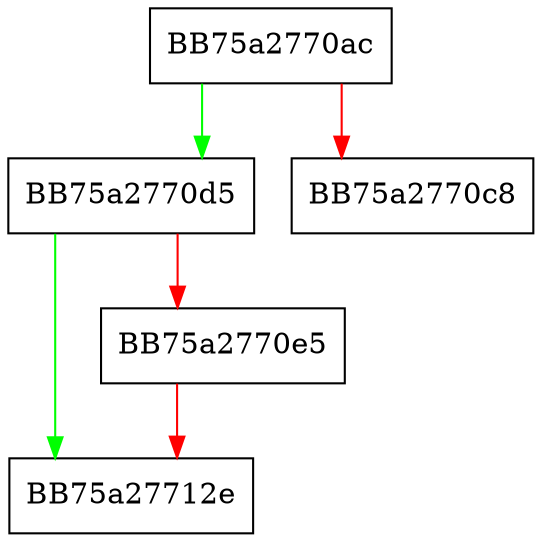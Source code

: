 digraph _Clear_and_reserve_geometric {
  node [shape="box"];
  graph [splines=ortho];
  BB75a2770ac -> BB75a2770d5 [color="green"];
  BB75a2770ac -> BB75a2770c8 [color="red"];
  BB75a2770d5 -> BB75a27712e [color="green"];
  BB75a2770d5 -> BB75a2770e5 [color="red"];
  BB75a2770e5 -> BB75a27712e [color="red"];
}